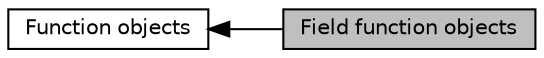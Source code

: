 digraph "Field function objects"
{
  bgcolor="transparent";
  edge [fontname="Helvetica",fontsize="10",labelfontname="Helvetica",labelfontsize="10"];
  node [fontname="Helvetica",fontsize="10",shape=record];
  rankdir=LR;
  Node0 [label="Field function objects",height=0.2,width=0.4,color="black", fillcolor="grey75", style="filled", fontcolor="black"];
  Node1 [label="Function objects",height=0.2,width=0.4,color="black",URL="$a11072.html"];
  Node1->Node0 [shape=plaintext, dir="back", style="solid"];
}
